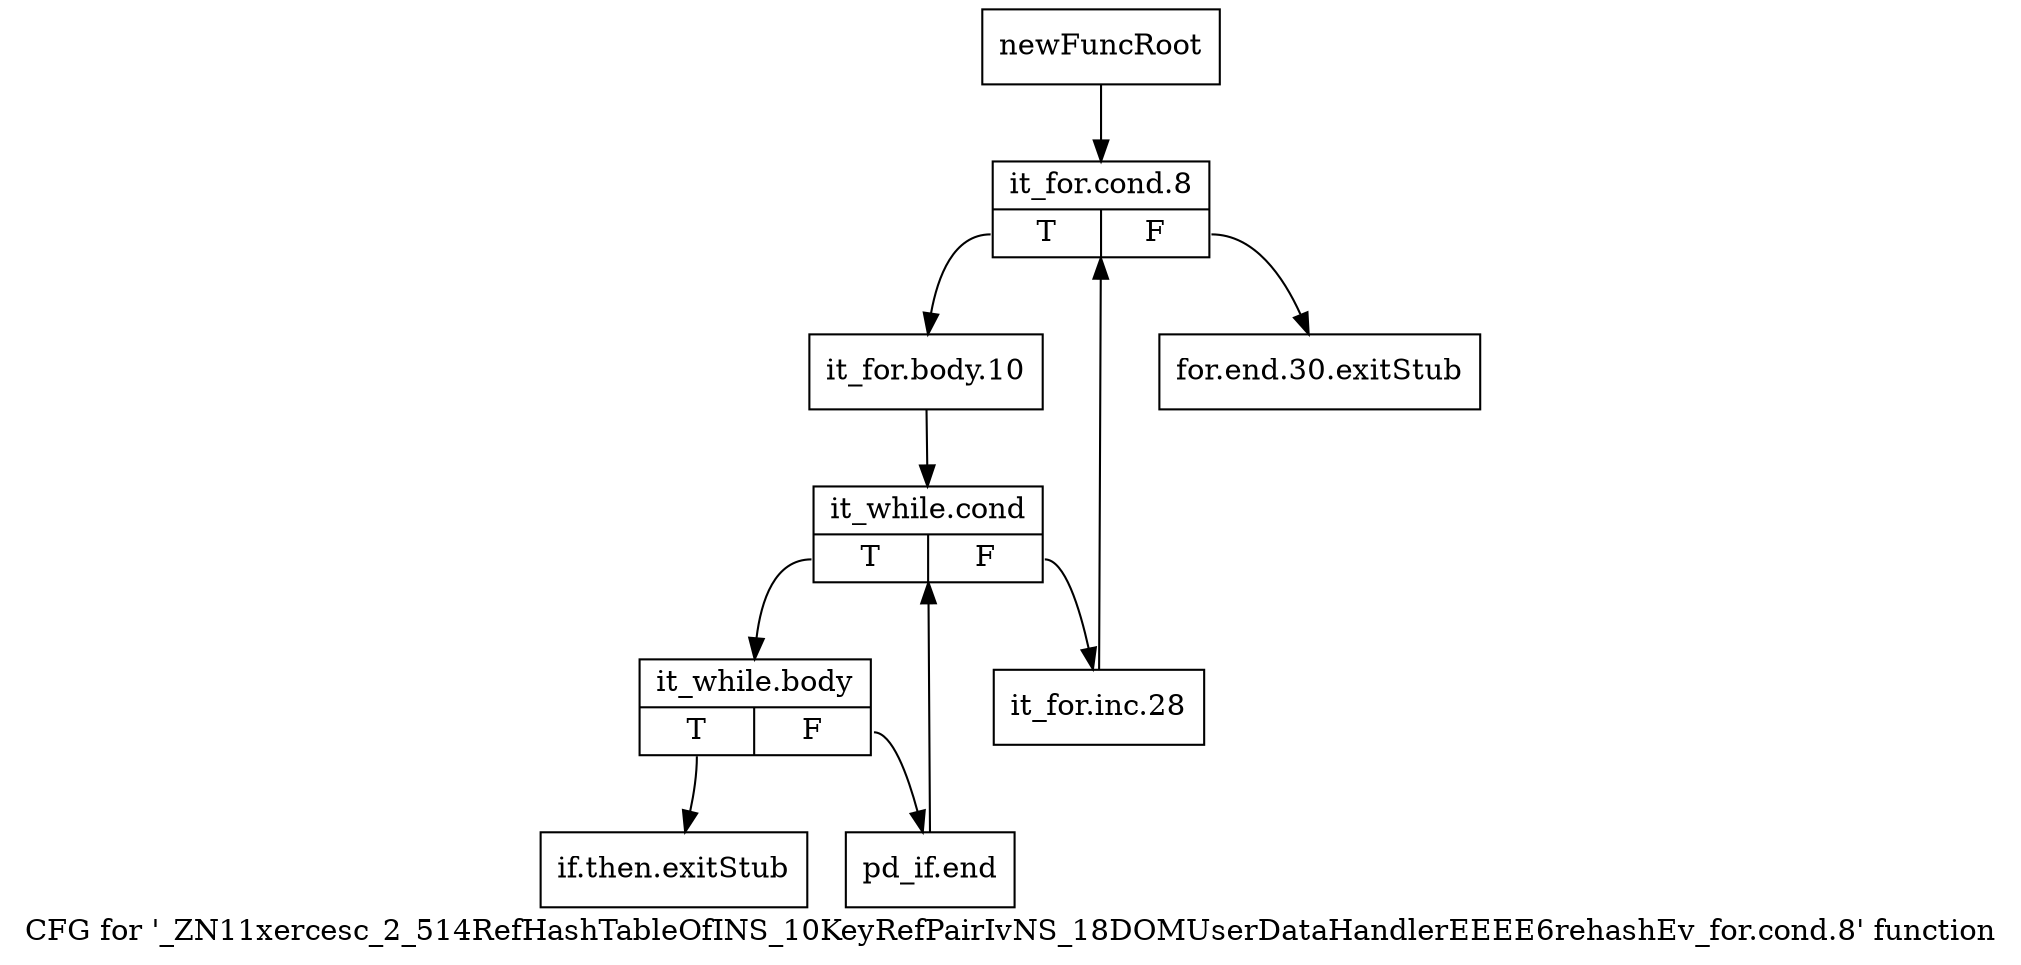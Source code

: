 digraph "CFG for '_ZN11xercesc_2_514RefHashTableOfINS_10KeyRefPairIvNS_18DOMUserDataHandlerEEEE6rehashEv_for.cond.8' function" {
	label="CFG for '_ZN11xercesc_2_514RefHashTableOfINS_10KeyRefPairIvNS_18DOMUserDataHandlerEEEE6rehashEv_for.cond.8' function";

	Node0x976eb50 [shape=record,label="{newFuncRoot}"];
	Node0x976eb50 -> Node0x976ec40;
	Node0x976eba0 [shape=record,label="{for.end.30.exitStub}"];
	Node0x976ebf0 [shape=record,label="{if.then.exitStub}"];
	Node0x976ec40 [shape=record,label="{it_for.cond.8|{<s0>T|<s1>F}}"];
	Node0x976ec40:s0 -> Node0x976ec90;
	Node0x976ec40:s1 -> Node0x976eba0;
	Node0x976ec90 [shape=record,label="{it_for.body.10}"];
	Node0x976ec90 -> Node0x976ece0;
	Node0x976ece0 [shape=record,label="{it_while.cond|{<s0>T|<s1>F}}"];
	Node0x976ece0:s0 -> Node0x976ed80;
	Node0x976ece0:s1 -> Node0x976ed30;
	Node0x976ed30 [shape=record,label="{it_for.inc.28}"];
	Node0x976ed30 -> Node0x976ec40;
	Node0x976ed80 [shape=record,label="{it_while.body|{<s0>T|<s1>F}}"];
	Node0x976ed80:s0 -> Node0x976ebf0;
	Node0x976ed80:s1 -> Node0x976edd0;
	Node0x976edd0 [shape=record,label="{pd_if.end}"];
	Node0x976edd0 -> Node0x976ece0;
}

